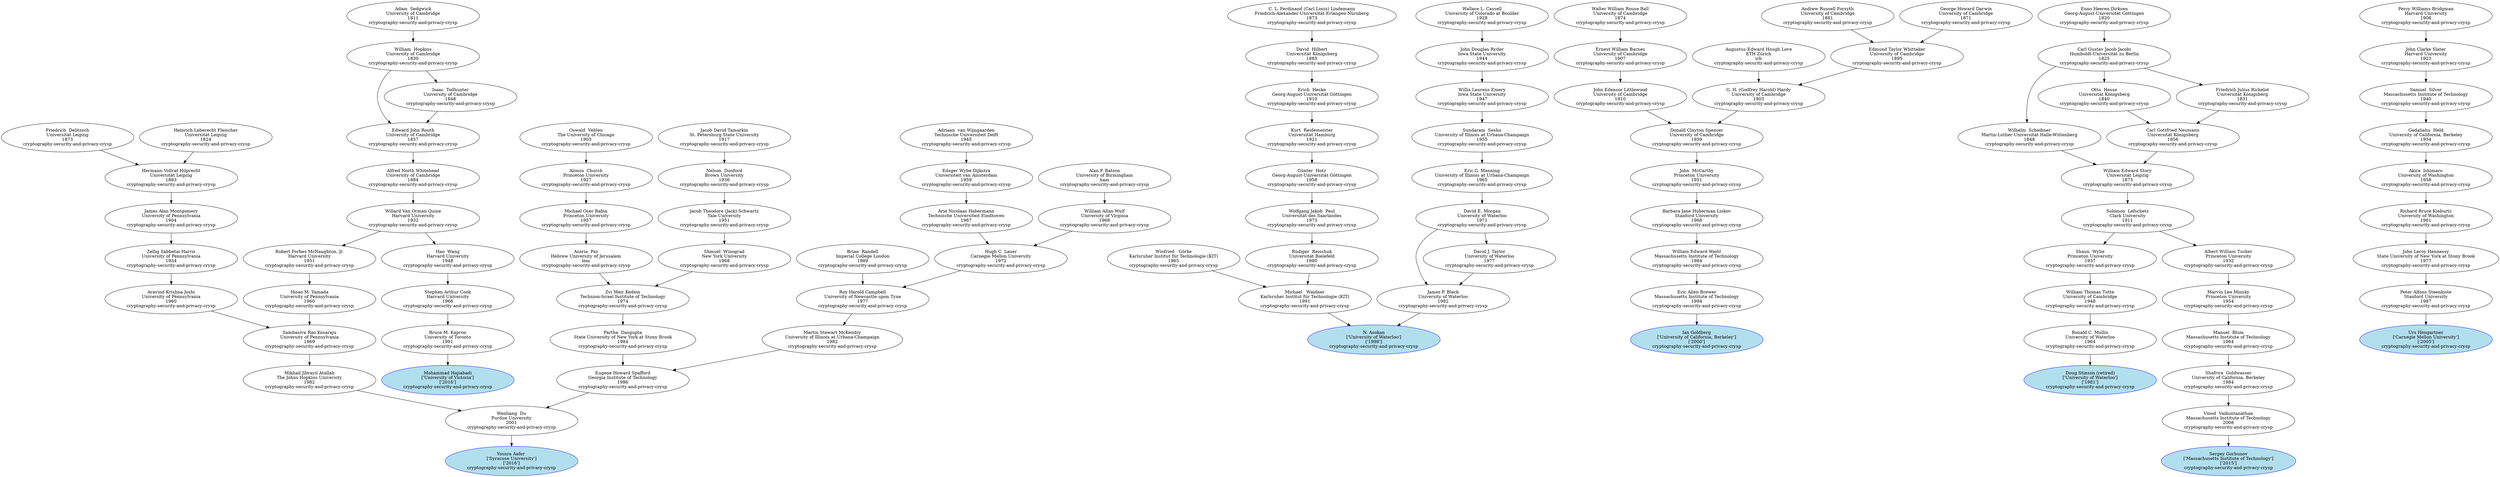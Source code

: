 digraph "Academic Genealogy for cryptography-security-and-privacy-crysp" {
	218594 [label="Yousra Aafer 
['Syracuse University']
['2016']
cryptography-security-and-privacy-crysp" color=blue fillcolor=lightblue2 style=filled]
	67046 [label="N. Asokan
['University of Waterloo']
['1998']
cryptography-security-and-privacy-crysp" color=blue fillcolor=lightblue2 style=filled]
	70144 [label="Ian Goldberg
['University of California, Berkeley']
['2000']
cryptography-security-and-privacy-crysp" color=blue fillcolor=lightblue2 style=filled]
	203875 [label="Sergey Gorbunov
['Massachusetts Institute of Technology']
['2015']
cryptography-security-and-privacy-crysp" color=blue fillcolor=lightblue2 style=filled]
	206018 [label="Mohammad Hajiabadi
['University of Victoria']
['2016']
cryptography-security-and-privacy-crysp" color=blue fillcolor=lightblue2 style=filled]
	145850 [label="Urs Hengartner
['Carnegie Mellon University']
['2005']
cryptography-security-and-privacy-crysp" color=blue fillcolor=lightblue2 style=filled]
	33044 [label="Doug Stinson (retired)
['University of Waterloo']
['1981']
cryptography-security-and-privacy-crysp" color=blue fillcolor=lightblue2 style=filled]
	81699 [label="Wenliang  Du
Purdue University
2001
cryptography-security-and-privacy-crysp"]
	120682 [label="Michael   Waidner
Karlsruher Institut für Technologie (KIT)
1991
cryptography-security-and-privacy-crysp"]
	66819 [label="James P. Black
University of Waterloo
1982
cryptography-security-and-privacy-crysp"]
	67451 [label="Eric Allen Brewer
Massachusetts Institute of Technology
1994
cryptography-security-and-privacy-crysp"]
	133526 [label="Vinod  Vaikuntanathan
Massachusetts Institute of Technology
2008
cryptography-security-and-privacy-crysp"]
	72032 [label="Bruce M. Kapron
University of Toronto
1991
cryptography-security-and-privacy-crysp"]
	50087 [label="Peter Alfons Steenkiste
Stanford University
1987
cryptography-security-and-privacy-crysp"]
	33040 [label="Ronald C. Mullin
University of Waterloo
1964
cryptography-security-and-privacy-crysp"]
	47076 [label="Mikhail Jibrayil Atallah
The Johns Hopkins University
1982
cryptography-security-and-privacy-crysp"]
	81691 [label="Eugene Howard Spafford
Georgia Institute of Technology
1986
cryptography-security-and-privacy-crysp"]
	120676 [label="Winfried   Görke
Karlsruher Institut für Technologie (KIT)
1965
cryptography-security-and-privacy-crysp"]
	58017 [label="Rüdiger  Reischuk
Universität Bielefeld
1980
cryptography-security-and-privacy-crysp"]
	66870 [label="David J. Taylor
University of Waterloo
1977
cryptography-security-and-privacy-crysp"]
	66871 [label="David E. Morgan
University of Waterloo
1971
cryptography-security-and-privacy-crysp"]
	67447 [label="William Edward Weihl
Massachusetts Institute of Technology
1984
cryptography-security-and-privacy-crysp"]
	35879 [label="Shafrira  Goldwasser
University of California, Berkeley
1984
cryptography-security-and-privacy-crysp"]
	14011 [label="Stephen Arthur Cook
Harvard University
1966
cryptography-security-and-privacy-crysp"]
	40909 [label="John Leroy Hennessy
State University of New York at Stony Brook
1977
cryptography-security-and-privacy-crysp"]
	15096 [label="William Thomas Tutte
University of Cambridge
1948
cryptography-security-and-privacy-crysp"]
	50660 [label="Sambasiva Rao Kosaraju
University of Pennsylvania
1969
cryptography-security-and-privacy-crysp"]
	52892 [label="Partha  Dasgupta
State University of New York at Stony Brook
1984
cryptography-security-and-privacy-crysp"]
	106989 [label="Martin Stewart McKendry
University of Illinois at Urbana-Champaign
1982
cryptography-security-and-privacy-crysp"]
	21130 [label="Wolfgang Jakob  Paul
Universität des Saarlandes
1973
cryptography-security-and-privacy-crysp"]
	66872 [label="Eric G. Manning
University of Illinois at Urbana-Champaign
1965
cryptography-security-and-privacy-crysp"]
	61932 [label="Barbara Jane Huberman Liskov
Stanford University
1968
cryptography-security-and-privacy-crysp"]
	13373 [label="Manuel  Blum
Massachusetts Institute of Technology
1964
cryptography-security-and-privacy-crysp"]
	29869 [label="Hao  Wang
Harvard University
1948
cryptography-security-and-privacy-crysp"]
	94545 [label="Richard Bruce Kieburtz
University of Washington
1961
cryptography-security-and-privacy-crysp"]
	1406 [label="Shaun  Wylie
Princeton University
1937
cryptography-security-and-privacy-crysp"]
	129486 [label="Aravind Krishna Joshi
University of Pennsylvania
1960
cryptography-security-and-privacy-crysp"]
	53467 [label="Hisao M. Yamada
University of Pennsylvania
1960
cryptography-security-and-privacy-crysp"]
	11624 [label="Zvi Meir Kedem
Technion-Israel Institute of Technology
1974
cryptography-security-and-privacy-crysp"]
	94846 [label="Roy Harold Campbell
University of Newcastle upon Tyne
1977
cryptography-security-and-privacy-crysp"]
	21668 [label="Günter  Hotz
Georg-August-Universität Göttingen
1958
cryptography-security-and-privacy-crysp"]
	92718 [label="Sundaram  Seshu
University of Illinois at Urbana-Champaign
1955
cryptography-security-and-privacy-crysp"]
	22145 [label="John  McCarthy
Princeton University
1951
cryptography-security-and-privacy-crysp"]
	6869 [label="Marvin Lee Minsky
Princeton University
1954
cryptography-security-and-privacy-crysp"]
	73831 [label="Willard Van Orman Quine
Harvard University
1932
cryptography-security-and-privacy-crysp"]
	21212 [label="Akira  Ishimaru
University of Washington
1958
cryptography-security-and-privacy-crysp"]
	7461 [label="Solomon  Lefschetz
Clark University
1911
cryptography-security-and-privacy-crysp"]
	76341 [label="Zellig Sabbetai Harris
University of Pennsylvania
1934
cryptography-security-and-privacy-crysp"]
	74578 [label="Robert Forbes McNaughton, Jr.
Harvard University
1951
cryptography-security-and-privacy-crysp"]
	74435 [label="Azaria  Paz
Hebrew University of Jerusalem
lem
cryptography-security-and-privacy-crysp"]
	8737 [label="Shmuel  Winograd
New York University
1968
cryptography-security-and-privacy-crysp"]
	149829 [label="Brian  Randell
Imperial College London
1989
cryptography-security-and-privacy-crysp"]
	185791 [label="Hugh C. Lauer
Carnegie Mellon University
1972
cryptography-security-and-privacy-crysp"]
	15252 [label="Kurt  Reidemeister
Universität Hamburg
1921
cryptography-security-and-privacy-crysp"]
	92644 [label="Willis Laurens Emery
Iowa State University
1947
cryptography-security-and-privacy-crysp"]
	10290 [label="Donald Clayton Spencer
University of Cambridge
1939
cryptography-security-and-privacy-crysp"]
	8581 [label="Albert William Tucker
Princeton University
1932
cryptography-security-and-privacy-crysp"]
	78732 [label="Alfred North Whitehead
University of Cambridge
1884
cryptography-security-and-privacy-crysp"]
	35108 [label="Gedaliahu  Held
University of California, Berkeley
1954
cryptography-security-and-privacy-crysp"]
	7451 [label="William Edward Story
Universität Leipzig
1875
cryptography-security-and-privacy-crysp"]
	129621 [label="James Alan Montgomery
University of Pennsylvania
1904
cryptography-security-and-privacy-crysp"]
	8023 [label="Michael Oser Rabin
Princeton University
1957
cryptography-security-and-privacy-crysp"]
	13409 [label="Jacob Theodore (Jack) Schwartz
Yale University
1951
cryptography-security-and-privacy-crysp"]
	50067 [label="Arie Nicolaas Habermann
Technische Universiteit Eindhoven
1967
cryptography-security-and-privacy-crysp"]
	50092 [label="William Allan Wulf
University of Virginia
1968
cryptography-security-and-privacy-crysp"]
	7379 [label="Erich  Hecke
Georg-August-Universität Göttingen
1910
cryptography-security-and-privacy-crysp"]
	92761 [label="John Douglas Ryder
Iowa State University
1944
cryptography-security-and-privacy-crysp"]
	10463 [label="John Edensor Littlewood
University of Cambridge
1910
cryptography-security-and-privacy-crysp"]
	17806 [label="G. H. (Godfrey Harold) Hardy
University of Cambridge
1903
cryptography-security-and-privacy-crysp"]
	101929 [label="Edward John Routh
University of Cambridge
1857
cryptography-security-and-privacy-crysp"]
	144842 [label="Samuel  Silver
Massachusetts Institute of Technology
1940
cryptography-security-and-privacy-crysp"]
	32858 [label="Carl Gottfried Neumann
Universität Königsberg
1856
cryptography-security-and-privacy-crysp"]
	18589 [label="Wilhelm  Scheibner
Martin-Luther-Universität Halle-Wittenberg
1848
cryptography-security-and-privacy-crysp"]
	145782 [label="Hermann Vollrat Hilprecht
Universität Leipzig
1883
cryptography-security-and-privacy-crysp"]
	8011 [label="Alonzo  Church
Princeton University
1927
cryptography-security-and-privacy-crysp"]
	4299 [label="Nelson  Dunford
Brown University
1936
cryptography-security-and-privacy-crysp"]
	45747 [label="Edsger Wybe Dijkstra
Universiteit van Amsterdam
1959
cryptography-security-and-privacy-crysp"]
	63904 [label="Alan P. Batson
University of Birmingham
ham
cryptography-security-and-privacy-crysp"]
	7298 [label="David  Hilbert
Universität Königsberg
1885
cryptography-security-and-privacy-crysp"]
	131580 [label="Wallace L. Cassell
University of Colorado at Boulder
1928
cryptography-security-and-privacy-crysp"]
	12099 [label="Ernest William Barnes
University of Cambridge
1907
cryptography-security-and-privacy-crysp"]
	31354 [label="Augustus Edward Hough Love
ETH Zürich
ich
cryptography-security-and-privacy-crysp"]
	18571 [label="Edmund Taylor Whittaker
University of Cambridge
1895
cryptography-security-and-privacy-crysp"]
	42016 [label="William  Hopkins
University of Cambridge
1830
cryptography-security-and-privacy-crysp"]
	129420 [label="Isaac  Todhunter
University of Cambridge
1848
cryptography-security-and-privacy-crysp"]
	64503 [label="John Clarke Slater
Harvard University
1923
cryptography-security-and-privacy-crysp"]
	46967 [label="Otto  Hesse
Universität Königsberg
1840
cryptography-security-and-privacy-crysp"]
	57706 [label="Friedrich Julius Richelot
Universität Königsberg
1831
cryptography-security-and-privacy-crysp"]
	15635 [label="Carl Gustav Jacob Jacobi
Humboldt-Universität zu Berlin
1825
cryptography-security-and-privacy-crysp"]
	145781 [label="Friedrich  Delitzsch
Universität Leipzig
1873
cryptography-security-and-privacy-crysp"]
	156004 [label="Heinrich Leberecht Fleischer
Universität Leipzig
1824
cryptography-security-and-privacy-crysp"]
	805 [label="Oswald  Veblen
The University of Chicago
1903
cryptography-security-and-privacy-crysp"]
	4740 [label="Jacob David Tamarkin
St. Petersburg State University
1917
cryptography-security-and-privacy-crysp"]
	59162 [label="Adriaan  van Wijngaarden
Technische Universiteit Delft
1945
cryptography-security-and-privacy-crysp"]
	7404 [label="C. L. Ferdinand (Carl Louis) Lindemann
Friedrich-Alexander-Universität Erlangen-Nürnberg
1873
cryptography-security-and-privacy-crysp"]
	27230 [label="Walter William Rouse Ball
University of Cambridge
1874
cryptography-security-and-privacy-crysp"]
	17829 [label="Andrew Russell Forsyth
University of Cambridge
1881
cryptography-security-and-privacy-crysp"]
	17467 [label="George Howard Darwin
University of Cambridge
1871
cryptography-security-and-privacy-crysp"]
	102043 [label="Adam  Sedgwick
University of Cambridge
1811
cryptography-security-and-privacy-crysp"]
	79749 [label="Percy Williams Bridgman
Harvard University
1908
cryptography-security-and-privacy-crysp"]
	41423 [label="Enno Heeren Dirksen
Georg-August-Universität Göttingen
1820
cryptography-security-and-privacy-crysp"]
	81699 -> 218594
	120682 -> 67046
	66819 -> 67046
	67451 -> 70144
	133526 -> 203875
	72032 -> 206018
	50087 -> 145850
	33040 -> 33044
	47076 -> 81699
	81691 -> 81699
	120676 -> 120682
	58017 -> 120682
	66870 -> 66819
	66871 -> 66819
	67447 -> 67451
	35879 -> 133526
	14011 -> 72032
	40909 -> 50087
	15096 -> 33040
	50660 -> 47076
	52892 -> 81691
	106989 -> 81691
	21130 -> 58017
	66871 -> 66870
	66872 -> 66871
	61932 -> 67447
	13373 -> 35879
	29869 -> 14011
	94545 -> 40909
	1406 -> 15096
	129486 -> 50660
	53467 -> 50660
	11624 -> 52892
	94846 -> 106989
	21668 -> 21130
	92718 -> 66872
	22145 -> 61932
	6869 -> 13373
	73831 -> 29869
	21212 -> 94545
	7461 -> 1406
	76341 -> 129486
	74578 -> 53467
	74435 -> 11624
	8737 -> 11624
	149829 -> 94846
	185791 -> 94846
	15252 -> 21668
	92644 -> 92718
	10290 -> 22145
	8581 -> 6869
	78732 -> 73831
	35108 -> 21212
	7451 -> 7461
	129621 -> 76341
	73831 -> 74578
	8023 -> 74435
	13409 -> 8737
	50067 -> 185791
	50092 -> 185791
	7379 -> 15252
	92761 -> 92644
	10463 -> 10290
	17806 -> 10290
	7461 -> 8581
	101929 -> 78732
	144842 -> 35108
	32858 -> 7451
	18589 -> 7451
	145782 -> 129621
	8011 -> 8023
	4299 -> 13409
	45747 -> 50067
	63904 -> 50092
	7298 -> 7379
	131580 -> 92761
	12099 -> 10463
	31354 -> 17806
	18571 -> 17806
	42016 -> 101929
	129420 -> 101929
	64503 -> 144842
	46967 -> 32858
	57706 -> 32858
	15635 -> 18589
	145781 -> 145782
	156004 -> 145782
	805 -> 8011
	4740 -> 4299
	59162 -> 45747
	7404 -> 7298
	27230 -> 12099
	17829 -> 18571
	17467 -> 18571
	102043 -> 42016
	42016 -> 129420
	79749 -> 64503
	15635 -> 46967
	15635 -> 57706
	41423 -> 15635
}
